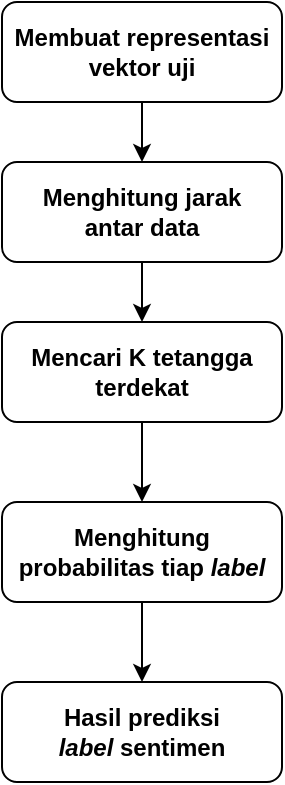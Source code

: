 <mxfile version="14.2.4" type="device"><diagram id="69oSUe1p_X5P3evOlQN-" name="Page-1"><mxGraphModel dx="1019" dy="492" grid="1" gridSize="10" guides="1" tooltips="1" connect="1" arrows="1" fold="1" page="1" pageScale="1" pageWidth="827" pageHeight="1169" math="0" shadow="0"><root><mxCell id="0"/><mxCell id="1" parent="0"/><mxCell id="PxYC5DrChUXwSZmlK4Cq-1" style="edgeStyle=orthogonalEdgeStyle;rounded=0;orthogonalLoop=1;jettySize=auto;html=1;entryX=0.5;entryY=0;entryDx=0;entryDy=0;" parent="1" source="PxYC5DrChUXwSZmlK4Cq-2" target="PxYC5DrChUXwSZmlK4Cq-4" edge="1"><mxGeometry relative="1" as="geometry"/></mxCell><mxCell id="PxYC5DrChUXwSZmlK4Cq-2" value="&lt;b&gt;Membuat representasi vektor uji&lt;br&gt;&lt;/b&gt;" style="rounded=1;whiteSpace=wrap;html=1;" parent="1" vertex="1"><mxGeometry x="60" y="30" width="140" height="50" as="geometry"/></mxCell><mxCell id="PxYC5DrChUXwSZmlK4Cq-3" style="edgeStyle=orthogonalEdgeStyle;rounded=0;orthogonalLoop=1;jettySize=auto;html=1;entryX=0.5;entryY=0;entryDx=0;entryDy=0;" parent="1" source="PxYC5DrChUXwSZmlK4Cq-4" edge="1"><mxGeometry relative="1" as="geometry"><mxPoint x="130" y="190" as="targetPoint"/></mxGeometry></mxCell><mxCell id="PxYC5DrChUXwSZmlK4Cq-4" value="&lt;b&gt;Menghitung jarak &lt;br&gt;antar data&lt;br&gt;&lt;/b&gt;" style="rounded=1;whiteSpace=wrap;html=1;" parent="1" vertex="1"><mxGeometry x="60" y="110" width="140" height="50" as="geometry"/></mxCell><mxCell id="9_QI7se5pMqDVJrXbgSd-1" style="edgeStyle=orthogonalEdgeStyle;rounded=0;orthogonalLoop=1;jettySize=auto;html=1;" edge="1" parent="1" source="PxYC5DrChUXwSZmlK4Cq-11" target="PxYC5DrChUXwSZmlK4Cq-13"><mxGeometry relative="1" as="geometry"/></mxCell><mxCell id="PxYC5DrChUXwSZmlK4Cq-11" value="&lt;b&gt;Mencari K tetangga terdekat&lt;br&gt;&lt;/b&gt;" style="rounded=1;whiteSpace=wrap;html=1;" parent="1" vertex="1"><mxGeometry x="60" y="190" width="140" height="50" as="geometry"/></mxCell><mxCell id="9_QI7se5pMqDVJrXbgSd-2" style="edgeStyle=orthogonalEdgeStyle;rounded=0;orthogonalLoop=1;jettySize=auto;html=1;entryX=0.5;entryY=0;entryDx=0;entryDy=0;" edge="1" parent="1" source="PxYC5DrChUXwSZmlK4Cq-13" target="PxYC5DrChUXwSZmlK4Cq-15"><mxGeometry relative="1" as="geometry"/></mxCell><mxCell id="PxYC5DrChUXwSZmlK4Cq-13" value="&lt;b&gt;Menghitung probabilitas tiap&amp;nbsp;&lt;i&gt;label&lt;/i&gt;&lt;br&gt;&lt;/b&gt;" style="rounded=1;whiteSpace=wrap;html=1;" parent="1" vertex="1"><mxGeometry x="60" y="280" width="140" height="50" as="geometry"/></mxCell><mxCell id="PxYC5DrChUXwSZmlK4Cq-15" value="&lt;b&gt;Hasil prediksi &lt;i&gt;label&lt;/i&gt;&amp;nbsp;sentimen&lt;br&gt;&lt;/b&gt;" style="rounded=1;whiteSpace=wrap;html=1;" parent="1" vertex="1"><mxGeometry x="60" y="370" width="140" height="50" as="geometry"/></mxCell></root></mxGraphModel></diagram></mxfile>